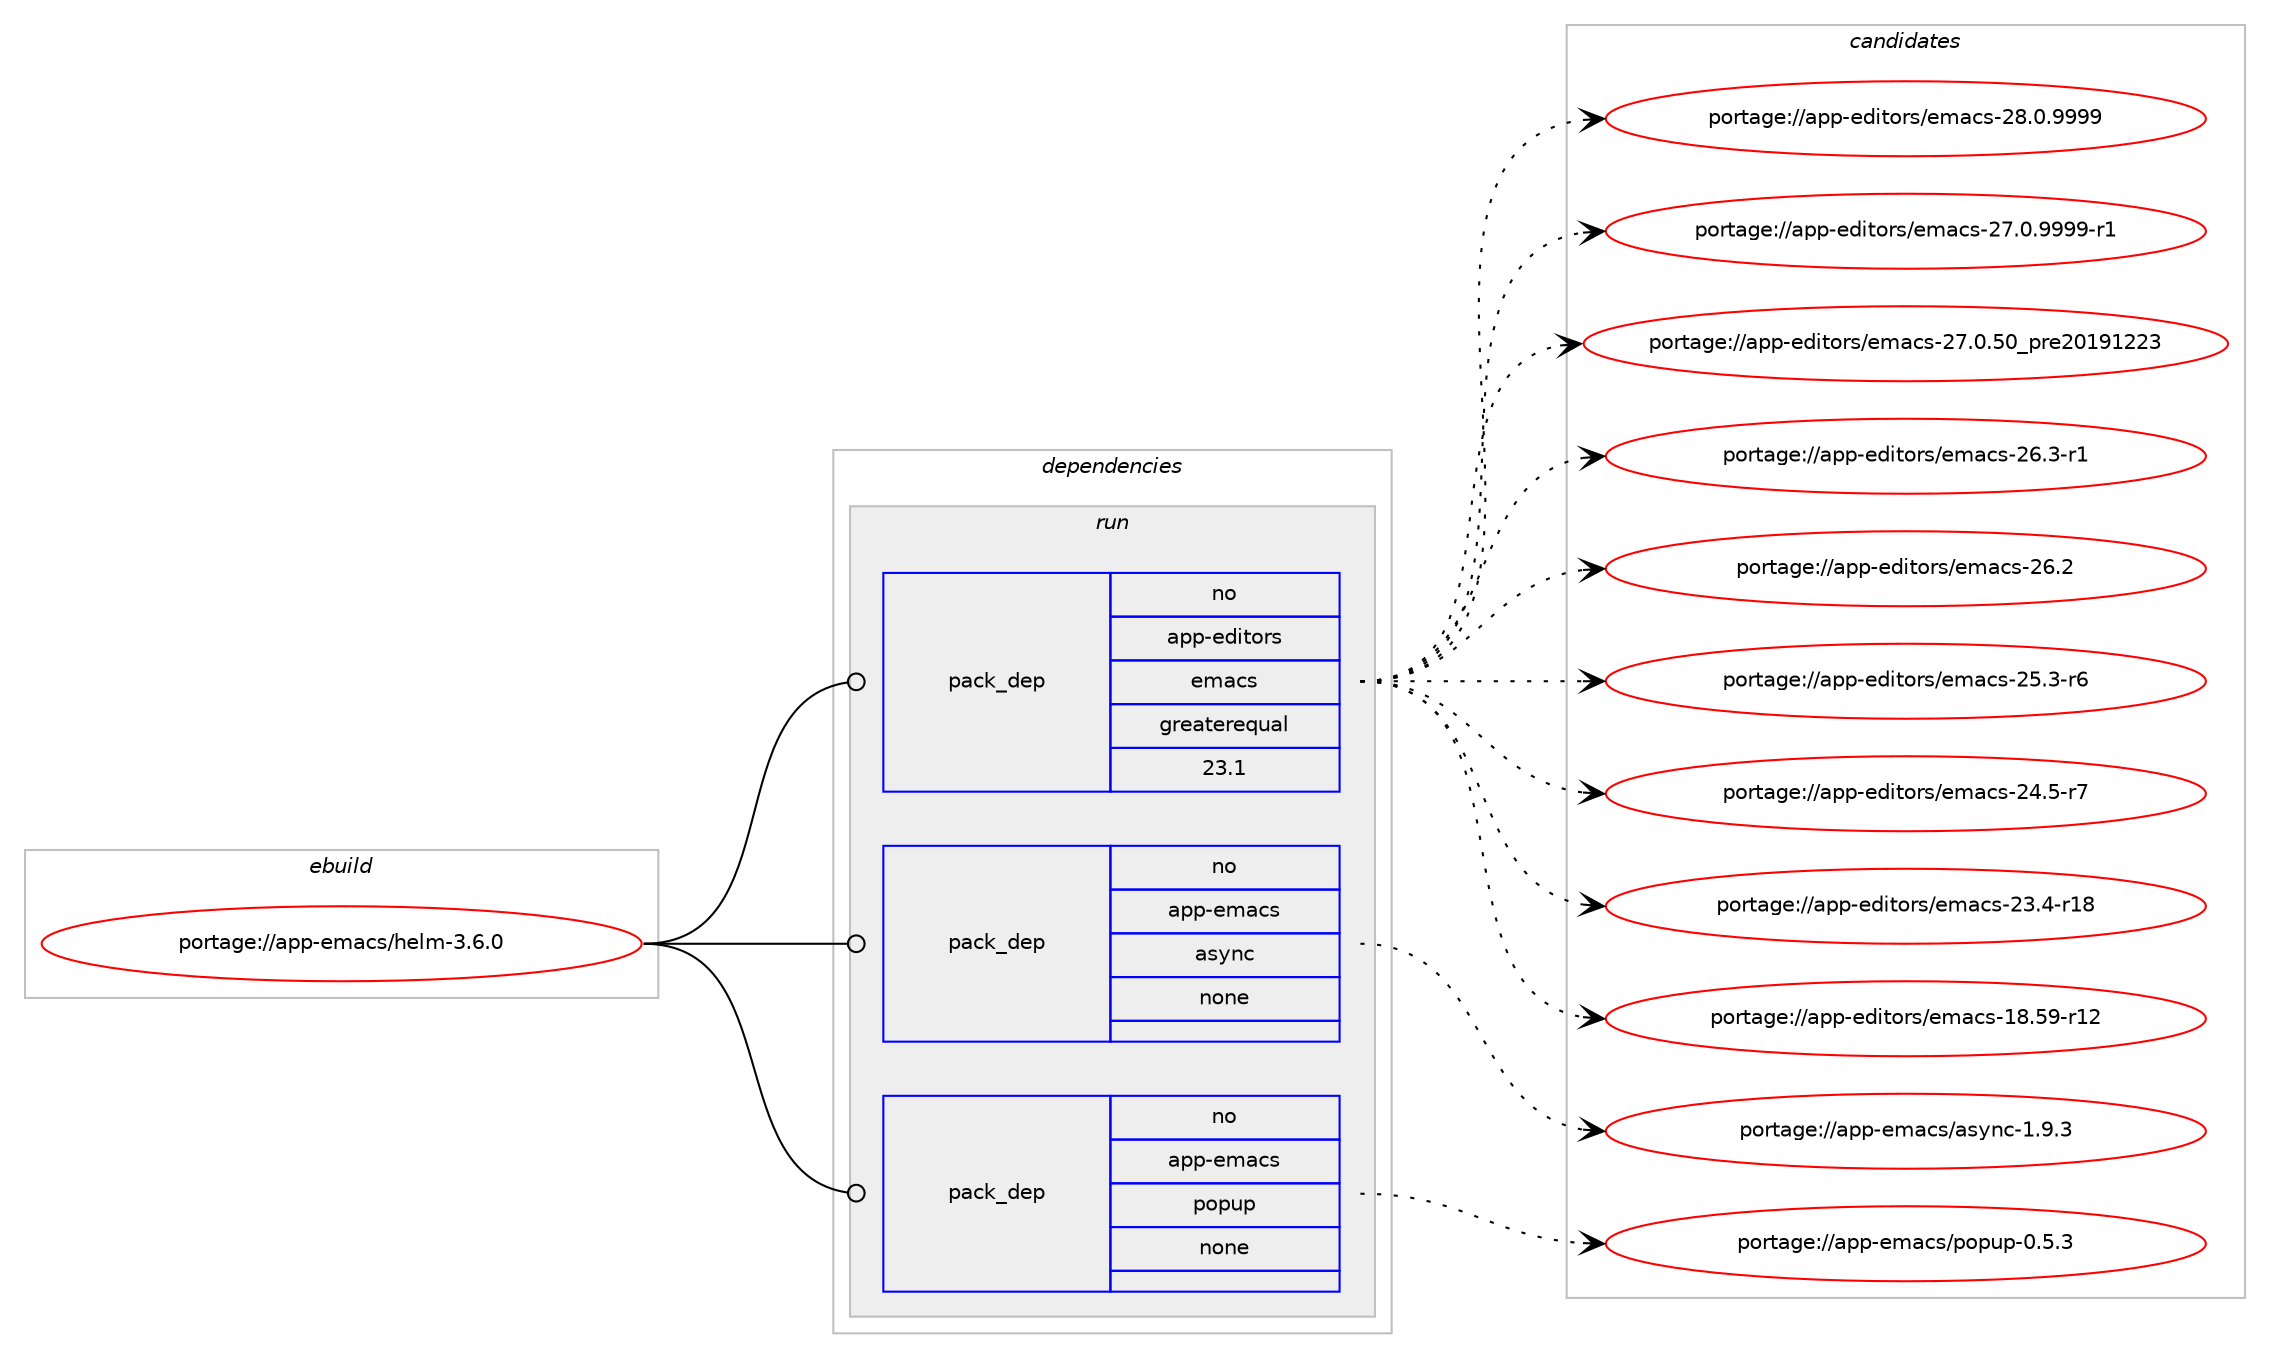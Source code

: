 digraph prolog {

# *************
# Graph options
# *************

newrank=true;
concentrate=true;
compound=true;
graph [rankdir=LR,fontname=Helvetica,fontsize=10,ranksep=1.5];#, ranksep=2.5, nodesep=0.2];
edge  [arrowhead=vee];
node  [fontname=Helvetica,fontsize=10];

# **********
# The ebuild
# **********

subgraph cluster_leftcol {
color=gray;
label=<<i>ebuild</i>>;
id [label="portage://app-emacs/helm-3.6.0", color=red, width=4, href="../app-emacs/helm-3.6.0.svg"];
}

# ****************
# The dependencies
# ****************

subgraph cluster_midcol {
color=gray;
label=<<i>dependencies</i>>;
subgraph cluster_compile {
fillcolor="#eeeeee";
style=filled;
label=<<i>compile</i>>;
}
subgraph cluster_compileandrun {
fillcolor="#eeeeee";
style=filled;
label=<<i>compile and run</i>>;
}
subgraph cluster_run {
fillcolor="#eeeeee";
style=filled;
label=<<i>run</i>>;
subgraph pack476116 {
dependency633764 [label=<<TABLE BORDER="0" CELLBORDER="1" CELLSPACING="0" CELLPADDING="4" WIDTH="220"><TR><TD ROWSPAN="6" CELLPADDING="30">pack_dep</TD></TR><TR><TD WIDTH="110">no</TD></TR><TR><TD>app-editors</TD></TR><TR><TD>emacs</TD></TR><TR><TD>greaterequal</TD></TR><TR><TD>23.1</TD></TR></TABLE>>, shape=none, color=blue];
}
id:e -> dependency633764:w [weight=20,style="solid",arrowhead="odot"];
subgraph pack476117 {
dependency633765 [label=<<TABLE BORDER="0" CELLBORDER="1" CELLSPACING="0" CELLPADDING="4" WIDTH="220"><TR><TD ROWSPAN="6" CELLPADDING="30">pack_dep</TD></TR><TR><TD WIDTH="110">no</TD></TR><TR><TD>app-emacs</TD></TR><TR><TD>async</TD></TR><TR><TD>none</TD></TR><TR><TD></TD></TR></TABLE>>, shape=none, color=blue];
}
id:e -> dependency633765:w [weight=20,style="solid",arrowhead="odot"];
subgraph pack476118 {
dependency633766 [label=<<TABLE BORDER="0" CELLBORDER="1" CELLSPACING="0" CELLPADDING="4" WIDTH="220"><TR><TD ROWSPAN="6" CELLPADDING="30">pack_dep</TD></TR><TR><TD WIDTH="110">no</TD></TR><TR><TD>app-emacs</TD></TR><TR><TD>popup</TD></TR><TR><TD>none</TD></TR><TR><TD></TD></TR></TABLE>>, shape=none, color=blue];
}
id:e -> dependency633766:w [weight=20,style="solid",arrowhead="odot"];
}
}

# **************
# The candidates
# **************

subgraph cluster_choices {
rank=same;
color=gray;
label=<<i>candidates</i>>;

subgraph choice476116 {
color=black;
nodesep=1;
choice971121124510110010511611111411547101109979911545505646484657575757 [label="portage://app-editors/emacs-28.0.9999", color=red, width=4,href="../app-editors/emacs-28.0.9999.svg"];
choice9711211245101100105116111114115471011099799115455055464846575757574511449 [label="portage://app-editors/emacs-27.0.9999-r1", color=red, width=4,href="../app-editors/emacs-27.0.9999-r1.svg"];
choice97112112451011001051161111141154710110997991154550554648465348951121141015048495749505051 [label="portage://app-editors/emacs-27.0.50_pre20191223", color=red, width=4,href="../app-editors/emacs-27.0.50_pre20191223.svg"];
choice971121124510110010511611111411547101109979911545505446514511449 [label="portage://app-editors/emacs-26.3-r1", color=red, width=4,href="../app-editors/emacs-26.3-r1.svg"];
choice97112112451011001051161111141154710110997991154550544650 [label="portage://app-editors/emacs-26.2", color=red, width=4,href="../app-editors/emacs-26.2.svg"];
choice971121124510110010511611111411547101109979911545505346514511454 [label="portage://app-editors/emacs-25.3-r6", color=red, width=4,href="../app-editors/emacs-25.3-r6.svg"];
choice971121124510110010511611111411547101109979911545505246534511455 [label="portage://app-editors/emacs-24.5-r7", color=red, width=4,href="../app-editors/emacs-24.5-r7.svg"];
choice97112112451011001051161111141154710110997991154550514652451144956 [label="portage://app-editors/emacs-23.4-r18", color=red, width=4,href="../app-editors/emacs-23.4-r18.svg"];
choice9711211245101100105116111114115471011099799115454956465357451144950 [label="portage://app-editors/emacs-18.59-r12", color=red, width=4,href="../app-editors/emacs-18.59-r12.svg"];
dependency633764:e -> choice971121124510110010511611111411547101109979911545505646484657575757:w [style=dotted,weight="100"];
dependency633764:e -> choice9711211245101100105116111114115471011099799115455055464846575757574511449:w [style=dotted,weight="100"];
dependency633764:e -> choice97112112451011001051161111141154710110997991154550554648465348951121141015048495749505051:w [style=dotted,weight="100"];
dependency633764:e -> choice971121124510110010511611111411547101109979911545505446514511449:w [style=dotted,weight="100"];
dependency633764:e -> choice97112112451011001051161111141154710110997991154550544650:w [style=dotted,weight="100"];
dependency633764:e -> choice971121124510110010511611111411547101109979911545505346514511454:w [style=dotted,weight="100"];
dependency633764:e -> choice971121124510110010511611111411547101109979911545505246534511455:w [style=dotted,weight="100"];
dependency633764:e -> choice97112112451011001051161111141154710110997991154550514652451144956:w [style=dotted,weight="100"];
dependency633764:e -> choice9711211245101100105116111114115471011099799115454956465357451144950:w [style=dotted,weight="100"];
}
subgraph choice476117 {
color=black;
nodesep=1;
choice97112112451011099799115479711512111099454946574651 [label="portage://app-emacs/async-1.9.3", color=red, width=4,href="../app-emacs/async-1.9.3.svg"];
dependency633765:e -> choice97112112451011099799115479711512111099454946574651:w [style=dotted,weight="100"];
}
subgraph choice476118 {
color=black;
nodesep=1;
choice9711211245101109979911547112111112117112454846534651 [label="portage://app-emacs/popup-0.5.3", color=red, width=4,href="../app-emacs/popup-0.5.3.svg"];
dependency633766:e -> choice9711211245101109979911547112111112117112454846534651:w [style=dotted,weight="100"];
}
}

}
